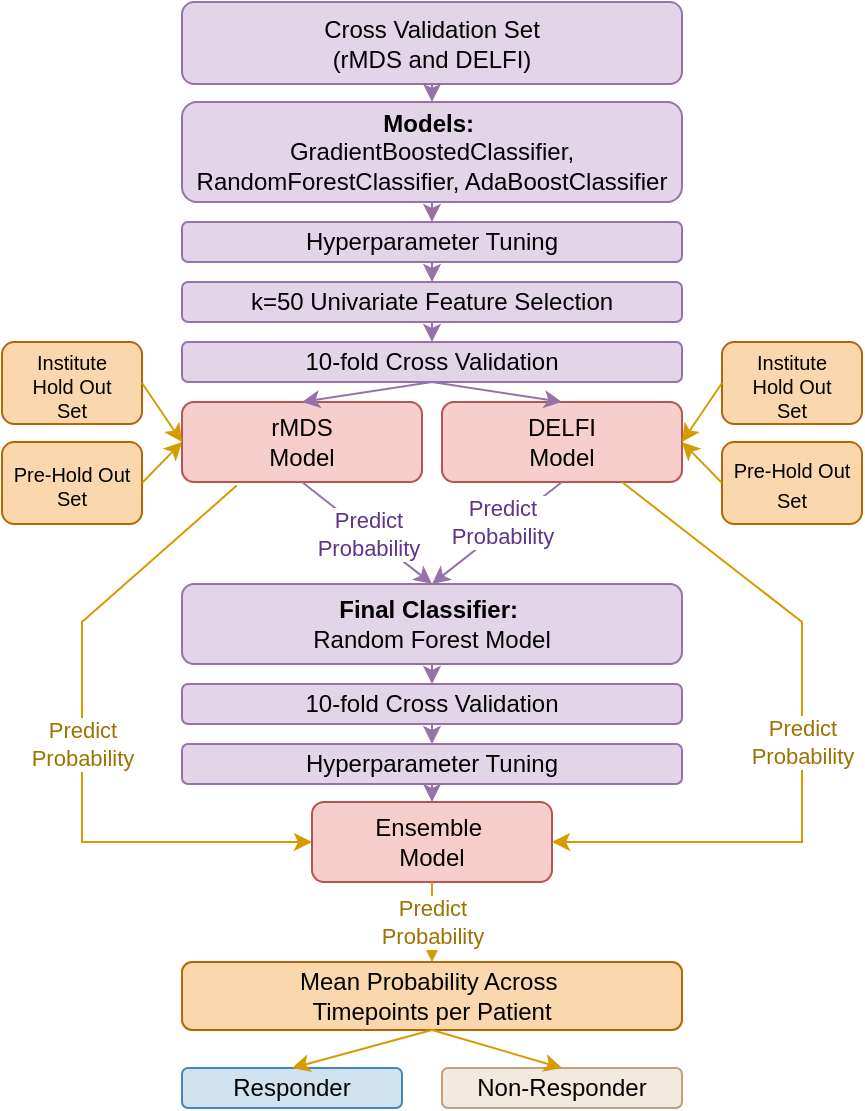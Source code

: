 <mxfile version="26.2.12">
  <diagram name="Page-1" id="-q89EJRB-zZkfKFPTA8b">
    <mxGraphModel dx="1426" dy="822" grid="0" gridSize="10" guides="1" tooltips="1" connect="1" arrows="1" fold="1" page="1" pageScale="1" pageWidth="850" pageHeight="1100" math="0" shadow="0">
      <root>
        <mxCell id="0" />
        <mxCell id="1" parent="0" />
        <mxCell id="u-hOhd4zWrTqsM9MsUmE-5" value="" style="endArrow=classic;html=1;rounded=0;exitX=0.5;exitY=1;exitDx=0;exitDy=0;entryX=0.5;entryY=0;entryDx=0;entryDy=0;fillColor=#e1d5e7;strokeColor=#9673a6;" parent="1" source="saoKBA29gPFnScVLsJrS-1" target="u-hOhd4zWrTqsM9MsUmE-7" edge="1">
          <mxGeometry width="50" height="50" relative="1" as="geometry">
            <mxPoint x="345" y="269" as="sourcePoint" />
            <mxPoint x="420" y="270" as="targetPoint" />
          </mxGeometry>
        </mxCell>
        <mxCell id="u-hOhd4zWrTqsM9MsUmE-7" value="&lt;b&gt;Models:&amp;nbsp;&lt;/b&gt;&lt;div&gt;GradientBoostedClassifier, RandomForestClassifier, AdaBoostClassifier&lt;/div&gt;" style="rounded=1;whiteSpace=wrap;html=1;fillColor=#e1d5e7;strokeColor=#9673a6;" parent="1" vertex="1">
          <mxGeometry x="290" y="280" width="250" height="50" as="geometry" />
        </mxCell>
        <mxCell id="u-hOhd4zWrTqsM9MsUmE-9" value="Hyperparameter Tuning" style="rounded=1;whiteSpace=wrap;html=1;fillColor=#e1d5e7;strokeColor=#9673a6;" parent="1" vertex="1">
          <mxGeometry x="290" y="340" width="250" height="20" as="geometry" />
        </mxCell>
        <mxCell id="u-hOhd4zWrTqsM9MsUmE-10" value="k=50 Univariate Feature Selection" style="rounded=1;whiteSpace=wrap;html=1;fillColor=#e1d5e7;strokeColor=#9673a6;" parent="1" vertex="1">
          <mxGeometry x="290" y="370" width="250" height="20" as="geometry" />
        </mxCell>
        <mxCell id="u-hOhd4zWrTqsM9MsUmE-11" value="10-fold Cross Validation" style="rounded=1;whiteSpace=wrap;html=1;fillColor=#e1d5e7;strokeColor=#9673a6;" parent="1" vertex="1">
          <mxGeometry x="290" y="400" width="250" height="20" as="geometry" />
        </mxCell>
        <mxCell id="u-hOhd4zWrTqsM9MsUmE-15" value="DELFI&lt;div&gt;Model&lt;/div&gt;" style="rounded=1;whiteSpace=wrap;html=1;fillColor=#f8cecc;strokeColor=#b85450;" parent="1" vertex="1">
          <mxGeometry x="420" y="430" width="120" height="40" as="geometry" />
        </mxCell>
        <mxCell id="u-hOhd4zWrTqsM9MsUmE-16" value="rMDS&lt;div&gt;Model&lt;/div&gt;" style="rounded=1;whiteSpace=wrap;html=1;fillColor=#f8cecc;strokeColor=#b85450;" parent="1" vertex="1">
          <mxGeometry x="290" y="430" width="120" height="40" as="geometry" />
        </mxCell>
        <mxCell id="u-hOhd4zWrTqsM9MsUmE-17" value="" style="endArrow=classic;html=1;rounded=0;exitX=0.5;exitY=1;exitDx=0;exitDy=0;entryX=0.5;entryY=0;entryDx=0;entryDy=0;fillColor=#e1d5e7;strokeColor=#9673a6;" parent="1" source="u-hOhd4zWrTqsM9MsUmE-11" target="u-hOhd4zWrTqsM9MsUmE-16" edge="1">
          <mxGeometry width="50" height="50" relative="1" as="geometry">
            <mxPoint x="355" y="280" as="sourcePoint" />
            <mxPoint x="425" y="300" as="targetPoint" />
          </mxGeometry>
        </mxCell>
        <mxCell id="u-hOhd4zWrTqsM9MsUmE-18" value="" style="endArrow=classic;html=1;rounded=0;exitX=0.5;exitY=1;exitDx=0;exitDy=0;entryX=0.5;entryY=0;entryDx=0;entryDy=0;fillColor=#e1d5e7;strokeColor=#9673a6;" parent="1" source="u-hOhd4zWrTqsM9MsUmE-11" target="u-hOhd4zWrTqsM9MsUmE-15" edge="1">
          <mxGeometry width="50" height="50" relative="1" as="geometry">
            <mxPoint x="425" y="430" as="sourcePoint" />
            <mxPoint x="360" y="440" as="targetPoint" />
          </mxGeometry>
        </mxCell>
        <mxCell id="u-hOhd4zWrTqsM9MsUmE-19" value="&lt;b&gt;Final Classifier:&lt;/b&gt;&amp;nbsp;&lt;div&gt;Random Forest Model&lt;/div&gt;" style="rounded=1;whiteSpace=wrap;html=1;fillColor=#e1d5e7;strokeColor=#9673a6;" parent="1" vertex="1">
          <mxGeometry x="290" y="521" width="250" height="40" as="geometry" />
        </mxCell>
        <mxCell id="u-hOhd4zWrTqsM9MsUmE-20" value="Hyperparameter Tuning" style="rounded=1;whiteSpace=wrap;html=1;fillColor=#e1d5e7;strokeColor=#9673a6;" parent="1" vertex="1">
          <mxGeometry x="290" y="601" width="250" height="20" as="geometry" />
        </mxCell>
        <mxCell id="u-hOhd4zWrTqsM9MsUmE-21" value="10-fold Cross Validation" style="rounded=1;whiteSpace=wrap;html=1;fillColor=#e1d5e7;strokeColor=#9673a6;" parent="1" vertex="1">
          <mxGeometry x="290" y="571" width="250" height="20" as="geometry" />
        </mxCell>
        <mxCell id="u-hOhd4zWrTqsM9MsUmE-22" value="" style="endArrow=classic;html=1;rounded=0;exitX=0.5;exitY=1;exitDx=0;exitDy=0;entryX=0.5;entryY=0;entryDx=0;entryDy=0;fillColor=#e1d5e7;strokeColor=#9673a6;" parent="1" source="u-hOhd4zWrTqsM9MsUmE-7" target="u-hOhd4zWrTqsM9MsUmE-9" edge="1">
          <mxGeometry width="50" height="50" relative="1" as="geometry">
            <mxPoint x="355" y="280" as="sourcePoint" />
            <mxPoint x="425" y="300" as="targetPoint" />
          </mxGeometry>
        </mxCell>
        <mxCell id="u-hOhd4zWrTqsM9MsUmE-23" value="" style="endArrow=classic;html=1;rounded=0;exitX=0.5;exitY=1;exitDx=0;exitDy=0;entryX=0.5;entryY=0;entryDx=0;entryDy=0;fillColor=#e1d5e7;strokeColor=#9673a6;" parent="1" source="u-hOhd4zWrTqsM9MsUmE-9" target="u-hOhd4zWrTqsM9MsUmE-10" edge="1">
          <mxGeometry width="50" height="50" relative="1" as="geometry">
            <mxPoint x="355" y="280" as="sourcePoint" />
            <mxPoint x="425" y="300" as="targetPoint" />
          </mxGeometry>
        </mxCell>
        <mxCell id="u-hOhd4zWrTqsM9MsUmE-24" value="" style="endArrow=classic;html=1;rounded=0;exitX=0.5;exitY=1;exitDx=0;exitDy=0;entryX=0.5;entryY=0;entryDx=0;entryDy=0;fillColor=#e1d5e7;strokeColor=#9673a6;" parent="1" source="u-hOhd4zWrTqsM9MsUmE-10" target="u-hOhd4zWrTqsM9MsUmE-11" edge="1">
          <mxGeometry width="50" height="50" relative="1" as="geometry">
            <mxPoint x="425" y="370" as="sourcePoint" />
            <mxPoint x="425" y="380" as="targetPoint" />
          </mxGeometry>
        </mxCell>
        <mxCell id="u-hOhd4zWrTqsM9MsUmE-25" value="&lt;span style=&quot;color: rgb(95, 51, 135);&quot;&gt;Predict&lt;/span&gt;&lt;div&gt;&lt;span style=&quot;color: rgb(95, 51, 135);&quot;&gt;Probability&lt;/span&gt;&lt;/div&gt;" style="endArrow=classic;html=1;rounded=0;exitX=0.5;exitY=1;exitDx=0;exitDy=0;entryX=0.5;entryY=0;entryDx=0;entryDy=0;fillColor=#e1d5e7;strokeColor=#9673a6;" parent="1" source="u-hOhd4zWrTqsM9MsUmE-16" target="u-hOhd4zWrTqsM9MsUmE-19" edge="1">
          <mxGeometry width="50" height="50" relative="1" as="geometry">
            <mxPoint x="355" y="280" as="sourcePoint" />
            <mxPoint x="425" y="300" as="targetPoint" />
          </mxGeometry>
        </mxCell>
        <mxCell id="u-hOhd4zWrTqsM9MsUmE-26" value="&lt;span style=&quot;color: rgb(95, 51, 135);&quot;&gt;Predict&lt;/span&gt;&lt;div&gt;&lt;span style=&quot;color: rgb(95, 51, 135);&quot;&gt;Probability&lt;/span&gt;&lt;/div&gt;" style="endArrow=classic;html=1;rounded=0;exitX=0.5;exitY=1;exitDx=0;exitDy=0;entryX=0.5;entryY=0;entryDx=0;entryDy=0;fillColor=#e1d5e7;strokeColor=#9673a6;" parent="1" source="u-hOhd4zWrTqsM9MsUmE-15" target="u-hOhd4zWrTqsM9MsUmE-19" edge="1">
          <mxGeometry x="-0.13" y="-3" width="50" height="50" relative="1" as="geometry">
            <mxPoint x="355" y="280" as="sourcePoint" />
            <mxPoint x="425" y="300" as="targetPoint" />
            <mxPoint as="offset" />
          </mxGeometry>
        </mxCell>
        <mxCell id="u-hOhd4zWrTqsM9MsUmE-27" value="" style="endArrow=classic;html=1;rounded=0;exitX=0.5;exitY=1;exitDx=0;exitDy=0;entryX=0.5;entryY=0;entryDx=0;entryDy=0;fillColor=#e1d5e7;strokeColor=#9673a6;" parent="1" source="u-hOhd4zWrTqsM9MsUmE-19" target="u-hOhd4zWrTqsM9MsUmE-21" edge="1">
          <mxGeometry width="50" height="50" relative="1" as="geometry">
            <mxPoint x="355" y="321" as="sourcePoint" />
            <mxPoint x="425" y="341" as="targetPoint" />
          </mxGeometry>
        </mxCell>
        <mxCell id="u-hOhd4zWrTqsM9MsUmE-28" value="" style="endArrow=classic;html=1;rounded=0;exitX=0.5;exitY=1;exitDx=0;exitDy=0;entryX=0.5;entryY=0;entryDx=0;entryDy=0;fillColor=#e1d5e7;strokeColor=#9673a6;" parent="1" source="u-hOhd4zWrTqsM9MsUmE-21" target="u-hOhd4zWrTqsM9MsUmE-20" edge="1">
          <mxGeometry width="50" height="50" relative="1" as="geometry">
            <mxPoint x="355" y="321" as="sourcePoint" />
            <mxPoint x="425" y="341" as="targetPoint" />
          </mxGeometry>
        </mxCell>
        <mxCell id="u-hOhd4zWrTqsM9MsUmE-29" value="&lt;span style=&quot;text-align: start; caret-color: rgb(0, 0, 0); color: rgb(0, 0, 0);&quot; data-end=&quot;1552&quot; data-start=&quot;1502&quot;&gt;Mean Probability Across&amp;nbsp;&lt;/span&gt;&lt;div&gt;&lt;span style=&quot;text-align: start; caret-color: rgb(0, 0, 0); color: rgb(0, 0, 0);&quot; data-end=&quot;1552&quot; data-start=&quot;1502&quot;&gt;Timepoints per Patient&lt;/span&gt;&lt;br&gt;&lt;/div&gt;" style="rounded=1;whiteSpace=wrap;html=1;fillColor=#fad7ac;strokeColor=#b46504;" parent="1" vertex="1">
          <mxGeometry x="290" y="710" width="250" height="34" as="geometry" />
        </mxCell>
        <mxCell id="u-hOhd4zWrTqsM9MsUmE-32" value="Responder" style="rounded=1;whiteSpace=wrap;html=1;fillColor=#D0E2ED;strokeColor=#4687B9;" parent="1" vertex="1">
          <mxGeometry x="290" y="763" width="110" height="20" as="geometry" />
        </mxCell>
        <mxCell id="u-hOhd4zWrTqsM9MsUmE-33" value="Non-Responder" style="rounded=1;whiteSpace=wrap;html=1;fillColor=#F2E9E0;strokeColor=#C39F7C;" parent="1" vertex="1">
          <mxGeometry x="420" y="763" width="120" height="20" as="geometry" />
        </mxCell>
        <mxCell id="u-hOhd4zWrTqsM9MsUmE-34" value="" style="endArrow=classic;html=1;rounded=0;exitX=0.5;exitY=1;exitDx=0;exitDy=0;entryX=0.5;entryY=0;entryDx=0;entryDy=0;fillColor=#ffe6cc;strokeColor=#d79b00;" parent="1" source="u-hOhd4zWrTqsM9MsUmE-29" target="u-hOhd4zWrTqsM9MsUmE-32" edge="1">
          <mxGeometry width="50" height="50" relative="1" as="geometry">
            <mxPoint x="365" y="320" as="sourcePoint" />
            <mxPoint x="435" y="340" as="targetPoint" />
          </mxGeometry>
        </mxCell>
        <mxCell id="u-hOhd4zWrTqsM9MsUmE-35" value="" style="endArrow=classic;html=1;rounded=0;exitX=0.5;exitY=1;exitDx=0;exitDy=0;entryX=0.5;entryY=0;entryDx=0;entryDy=0;fillColor=#ffe6cc;strokeColor=#d79b00;" parent="1" source="u-hOhd4zWrTqsM9MsUmE-29" target="u-hOhd4zWrTqsM9MsUmE-33" edge="1">
          <mxGeometry width="50" height="50" relative="1" as="geometry">
            <mxPoint x="500" y="320" as="sourcePoint" />
            <mxPoint x="435" y="340" as="targetPoint" />
          </mxGeometry>
        </mxCell>
        <mxCell id="saoKBA29gPFnScVLsJrS-1" value="Cross Validation Set&lt;div&gt;(rMDS and DELFI)&lt;/div&gt;" style="rounded=1;whiteSpace=wrap;html=1;fillColor=#e1d5e7;strokeColor=#9673a6;" parent="1" vertex="1">
          <mxGeometry x="290" y="230" width="250" height="41" as="geometry" />
        </mxCell>
        <mxCell id="saoKBA29gPFnScVLsJrS-2" value="&lt;div style=&quot;line-height: 100%;&quot;&gt;&lt;font style=&quot;font-size: 10px; line-height: 100%;&quot;&gt;Institute&lt;/font&gt;&lt;div&gt;&lt;font style=&quot;font-size: 10px; line-height: 100%;&quot;&gt;Hold Out&lt;/font&gt;&lt;/div&gt;&lt;div&gt;&lt;font style=&quot;font-size: 10px; line-height: 100%;&quot;&gt;Set&lt;/font&gt;&lt;/div&gt;&lt;/div&gt;" style="rounded=1;whiteSpace=wrap;html=1;fillColor=#fad7ac;strokeColor=#b46504;" parent="1" vertex="1">
          <mxGeometry x="200" y="400" width="70" height="41" as="geometry" />
        </mxCell>
        <mxCell id="saoKBA29gPFnScVLsJrS-4" value="&lt;div style=&quot;line-height: 100%;&quot;&gt;&lt;font style=&quot;font-size: 10px; line-height: 100%;&quot;&gt;Pre-Hold Out&lt;/font&gt;&lt;div&gt;&lt;font style=&quot;font-size: 10px; line-height: 100%;&quot;&gt;Set&lt;/font&gt;&lt;/div&gt;&lt;/div&gt;" style="rounded=1;whiteSpace=wrap;html=1;fillColor=#fad7ac;strokeColor=#b46504;" parent="1" vertex="1">
          <mxGeometry x="200" y="450" width="70" height="41" as="geometry" />
        </mxCell>
        <mxCell id="MjESXEBcNiNaPKSN0CXR-1" value="&lt;div style=&quot;line-height: 100%;&quot;&gt;&lt;font style=&quot;font-size: 10px; line-height: 100%;&quot;&gt;Institute&lt;/font&gt;&lt;div&gt;&lt;font style=&quot;font-size: 10px; line-height: 100%;&quot;&gt;Hold Out&lt;/font&gt;&lt;/div&gt;&lt;div&gt;&lt;font style=&quot;font-size: 10px; line-height: 100%;&quot;&gt;Set&lt;/font&gt;&lt;/div&gt;&lt;/div&gt;" style="rounded=1;whiteSpace=wrap;html=1;fillColor=#fad7ac;strokeColor=#b46504;" vertex="1" parent="1">
          <mxGeometry x="560" y="400" width="70" height="41" as="geometry" />
        </mxCell>
        <mxCell id="MjESXEBcNiNaPKSN0CXR-2" value="&lt;font style=&quot;font-size: 10px; line-height: 100%;&quot;&gt;Pre-Hold Out&lt;/font&gt;&lt;div&gt;&lt;font style=&quot;font-size: 10px; line-height: 100%;&quot;&gt;Set&lt;/font&gt;&lt;/div&gt;" style="rounded=1;whiteSpace=wrap;html=1;fillColor=#fad7ac;strokeColor=#b46504;" vertex="1" parent="1">
          <mxGeometry x="560" y="450" width="70" height="41" as="geometry" />
        </mxCell>
        <mxCell id="MjESXEBcNiNaPKSN0CXR-3" value="" style="endArrow=classic;html=1;rounded=0;exitX=1;exitY=0.5;exitDx=0;exitDy=0;entryX=0;entryY=0.5;entryDx=0;entryDy=0;fillColor=#ffe6cc;strokeColor=#d79b00;" edge="1" parent="1" source="saoKBA29gPFnScVLsJrS-2" target="u-hOhd4zWrTqsM9MsUmE-16">
          <mxGeometry width="50" height="50" relative="1" as="geometry">
            <mxPoint x="295" y="551" as="sourcePoint" />
            <mxPoint x="230" y="561" as="targetPoint" />
          </mxGeometry>
        </mxCell>
        <mxCell id="MjESXEBcNiNaPKSN0CXR-4" value="" style="endArrow=classic;html=1;rounded=0;exitX=1;exitY=0.5;exitDx=0;exitDy=0;entryX=0;entryY=0.5;entryDx=0;entryDy=0;fillColor=#ffe6cc;strokeColor=#d79b00;" edge="1" parent="1" source="saoKBA29gPFnScVLsJrS-4" target="u-hOhd4zWrTqsM9MsUmE-16">
          <mxGeometry width="50" height="50" relative="1" as="geometry">
            <mxPoint x="280" y="431" as="sourcePoint" />
            <mxPoint x="300" y="460" as="targetPoint" />
          </mxGeometry>
        </mxCell>
        <mxCell id="MjESXEBcNiNaPKSN0CXR-5" value="" style="endArrow=classic;html=1;rounded=0;exitX=0;exitY=0.5;exitDx=0;exitDy=0;entryX=1;entryY=0.5;entryDx=0;entryDy=0;fillColor=#ffe6cc;strokeColor=#d79b00;" edge="1" parent="1" source="MjESXEBcNiNaPKSN0CXR-1" target="u-hOhd4zWrTqsM9MsUmE-15">
          <mxGeometry width="50" height="50" relative="1" as="geometry">
            <mxPoint x="280" y="481" as="sourcePoint" />
            <mxPoint x="300" y="460" as="targetPoint" />
          </mxGeometry>
        </mxCell>
        <mxCell id="MjESXEBcNiNaPKSN0CXR-6" value="" style="endArrow=classic;html=1;rounded=0;exitX=0;exitY=0.5;exitDx=0;exitDy=0;fillColor=#ffe6cc;strokeColor=#d79b00;" edge="1" parent="1" source="MjESXEBcNiNaPKSN0CXR-2">
          <mxGeometry width="50" height="50" relative="1" as="geometry">
            <mxPoint x="573" y="429" as="sourcePoint" />
            <mxPoint x="540" y="450" as="targetPoint" />
          </mxGeometry>
        </mxCell>
        <mxCell id="MjESXEBcNiNaPKSN0CXR-7" value="&lt;span style=&quot;color: rgb(156, 115, 0);&quot;&gt;Predict&lt;/span&gt;&lt;div&gt;&lt;span style=&quot;color: rgb(156, 115, 0);&quot;&gt;Probability&lt;/span&gt;&lt;/div&gt;" style="endArrow=classic;html=1;rounded=0;exitX=0.228;exitY=1.045;exitDx=0;exitDy=0;fillColor=#ffe6cc;strokeColor=#d79b00;entryX=0;entryY=0.5;entryDx=0;entryDy=0;exitPerimeter=0;" edge="1" parent="1" source="u-hOhd4zWrTqsM9MsUmE-16" target="MjESXEBcNiNaPKSN0CXR-8">
          <mxGeometry width="50" height="50" relative="1" as="geometry">
            <mxPoint x="290" y="540" as="sourcePoint" />
            <mxPoint x="290" y="678.778" as="targetPoint" />
            <Array as="points">
              <mxPoint x="240" y="540" />
              <mxPoint x="240" y="650" />
            </Array>
          </mxGeometry>
        </mxCell>
        <mxCell id="MjESXEBcNiNaPKSN0CXR-8" value="Ensemble&amp;nbsp;&lt;div&gt;Model&lt;/div&gt;" style="rounded=1;whiteSpace=wrap;html=1;fillColor=#f8cecc;strokeColor=#b85450;" vertex="1" parent="1">
          <mxGeometry x="355" y="630" width="120" height="40" as="geometry" />
        </mxCell>
        <mxCell id="MjESXEBcNiNaPKSN0CXR-12" value="&lt;span style=&quot;color: rgb(156, 115, 0);&quot;&gt;Predict&lt;/span&gt;&lt;div&gt;&lt;span style=&quot;color: rgb(156, 115, 0);&quot;&gt;Probability&lt;/span&gt;&lt;/div&gt;" style="endArrow=classic;html=1;rounded=0;exitX=0.75;exitY=1;exitDx=0;exitDy=0;fillColor=#ffe6cc;strokeColor=#d79b00;entryX=1;entryY=0.5;entryDx=0;entryDy=0;" edge="1" parent="1" source="u-hOhd4zWrTqsM9MsUmE-15" target="MjESXEBcNiNaPKSN0CXR-8">
          <mxGeometry width="50" height="50" relative="1" as="geometry">
            <mxPoint x="327" y="482" as="sourcePoint" />
            <mxPoint x="365" y="660" as="targetPoint" />
            <Array as="points">
              <mxPoint x="600" y="540" />
              <mxPoint x="600" y="650" />
            </Array>
          </mxGeometry>
        </mxCell>
        <mxCell id="MjESXEBcNiNaPKSN0CXR-14" value="" style="endArrow=classic;html=1;rounded=0;exitX=0.5;exitY=1;exitDx=0;exitDy=0;fillColor=#e1d5e7;strokeColor=#9673a6;" edge="1" parent="1" source="u-hOhd4zWrTqsM9MsUmE-20" target="MjESXEBcNiNaPKSN0CXR-8">
          <mxGeometry width="50" height="50" relative="1" as="geometry">
            <mxPoint x="425" y="400" as="sourcePoint" />
            <mxPoint x="425" y="410" as="targetPoint" />
          </mxGeometry>
        </mxCell>
        <mxCell id="MjESXEBcNiNaPKSN0CXR-15" value="&lt;span style=&quot;color: rgb(156, 115, 0);&quot;&gt;Predict&lt;/span&gt;&lt;div&gt;&lt;span style=&quot;color: rgb(156, 115, 0);&quot;&gt;Probability&lt;/span&gt;&lt;/div&gt;" style="endArrow=classic;html=1;rounded=0;exitX=0.5;exitY=1;exitDx=0;exitDy=0;entryX=0.5;entryY=0;entryDx=0;entryDy=0;fillColor=#ffe6cc;strokeColor=#d79b00;" edge="1" parent="1" source="MjESXEBcNiNaPKSN0CXR-8" target="u-hOhd4zWrTqsM9MsUmE-29">
          <mxGeometry width="50" height="50" relative="1" as="geometry">
            <mxPoint x="360" y="480" as="sourcePoint" />
            <mxPoint x="425" y="531" as="targetPoint" />
          </mxGeometry>
        </mxCell>
      </root>
    </mxGraphModel>
  </diagram>
</mxfile>

